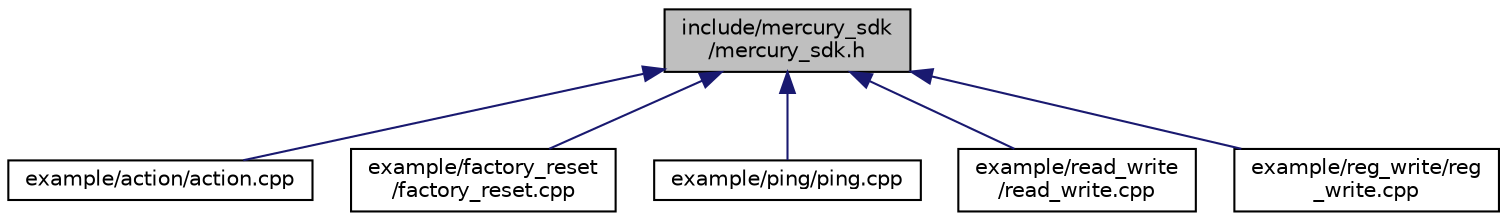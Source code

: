 digraph "include/mercury_sdk/mercury_sdk.h"
{
 // LATEX_PDF_SIZE
  edge [fontname="Helvetica",fontsize="10",labelfontname="Helvetica",labelfontsize="10"];
  node [fontname="Helvetica",fontsize="10",shape=record];
  Node1 [label="include/mercury_sdk\l/mercury_sdk.h",height=0.2,width=0.4,color="black", fillcolor="grey75", style="filled", fontcolor="black",tooltip=" "];
  Node1 -> Node2 [dir="back",color="midnightblue",fontsize="10",style="solid",fontname="Helvetica"];
  Node2 [label="example/action/action.cpp",height=0.2,width=0.4,color="black", fillcolor="white", style="filled",URL="$action_8cpp.html",tooltip=" "];
  Node1 -> Node3 [dir="back",color="midnightblue",fontsize="10",style="solid",fontname="Helvetica"];
  Node3 [label="example/factory_reset\l/factory_reset.cpp",height=0.2,width=0.4,color="black", fillcolor="white", style="filled",URL="$factory__reset_8cpp.html",tooltip=" "];
  Node1 -> Node4 [dir="back",color="midnightblue",fontsize="10",style="solid",fontname="Helvetica"];
  Node4 [label="example/ping/ping.cpp",height=0.2,width=0.4,color="black", fillcolor="white", style="filled",URL="$ping_8cpp.html",tooltip=" "];
  Node1 -> Node5 [dir="back",color="midnightblue",fontsize="10",style="solid",fontname="Helvetica"];
  Node5 [label="example/read_write\l/read_write.cpp",height=0.2,width=0.4,color="black", fillcolor="white", style="filled",URL="$read__write_8cpp.html",tooltip=" "];
  Node1 -> Node6 [dir="back",color="midnightblue",fontsize="10",style="solid",fontname="Helvetica"];
  Node6 [label="example/reg_write/reg\l_write.cpp",height=0.2,width=0.4,color="black", fillcolor="white", style="filled",URL="$reg__write_8cpp.html",tooltip=" "];
}
